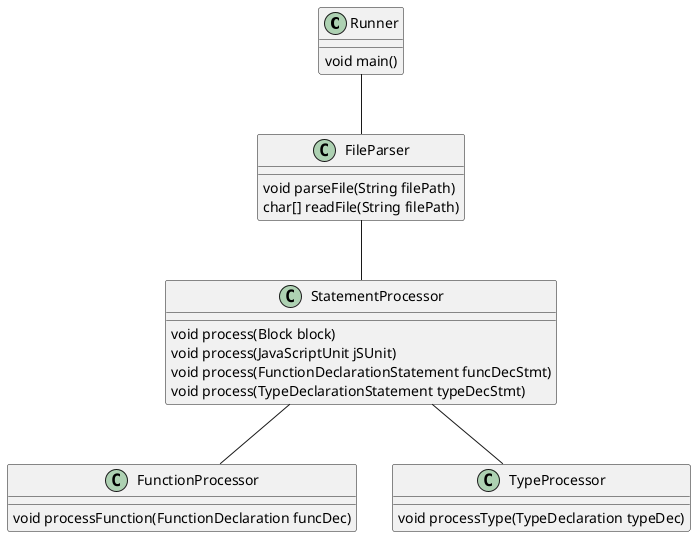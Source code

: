 @startuml

class Runner {
    void main()
}
Runner -- FileParser

class FileParser{
    void parseFile(String filePath)
    char[] readFile(String filePath)
}
FileParser -- StatementProcessor

class StatementProcessor{
    void process(Block block)
    void process(JavaScriptUnit jSUnit)
    void process(FunctionDeclarationStatement funcDecStmt)
    void process(TypeDeclarationStatement typeDecStmt)
}
StatementProcessor -- FunctionProcessor
StatementProcessor -- TypeProcessor

class FunctionProcessor{
    void processFunction(FunctionDeclaration funcDec)
}

class TypeProcessor{
    void processType(TypeDeclaration typeDec)
}

@enduml